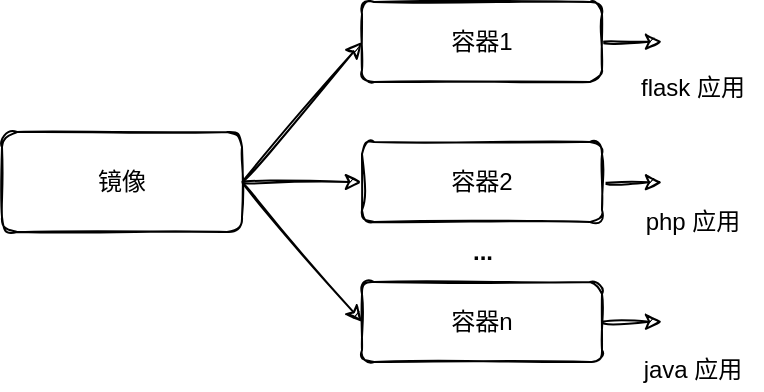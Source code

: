<mxfile version="17.5.0" type="github">
  <diagram id="ZTD5AlD4Z6yrbaF1aX5O" name="第 1 页">
    <mxGraphModel dx="981" dy="526" grid="1" gridSize="10" guides="1" tooltips="1" connect="1" arrows="1" fold="1" page="1" pageScale="1" pageWidth="827" pageHeight="1169" math="0" shadow="0">
      <root>
        <mxCell id="0" />
        <mxCell id="1" parent="0" />
        <mxCell id="px7W5Aw0a_3d5WCH5GeK-6" style="edgeStyle=none;rounded=1;orthogonalLoop=1;jettySize=auto;html=1;exitX=1;exitY=0.5;exitDx=0;exitDy=0;entryX=0;entryY=0.5;entryDx=0;entryDy=0;sketch=1;curved=1;" edge="1" parent="1" source="px7W5Aw0a_3d5WCH5GeK-1" target="px7W5Aw0a_3d5WCH5GeK-2">
          <mxGeometry relative="1" as="geometry" />
        </mxCell>
        <mxCell id="px7W5Aw0a_3d5WCH5GeK-7" style="edgeStyle=none;rounded=1;orthogonalLoop=1;jettySize=auto;html=1;exitX=1;exitY=0.5;exitDx=0;exitDy=0;entryX=0;entryY=0.5;entryDx=0;entryDy=0;sketch=1;curved=1;" edge="1" parent="1" source="px7W5Aw0a_3d5WCH5GeK-1" target="px7W5Aw0a_3d5WCH5GeK-3">
          <mxGeometry relative="1" as="geometry" />
        </mxCell>
        <mxCell id="px7W5Aw0a_3d5WCH5GeK-8" style="edgeStyle=none;rounded=1;orthogonalLoop=1;jettySize=auto;html=1;exitX=1;exitY=0.5;exitDx=0;exitDy=0;entryX=0;entryY=0.5;entryDx=0;entryDy=0;sketch=1;curved=1;" edge="1" parent="1" source="px7W5Aw0a_3d5WCH5GeK-1" target="px7W5Aw0a_3d5WCH5GeK-4">
          <mxGeometry relative="1" as="geometry" />
        </mxCell>
        <mxCell id="px7W5Aw0a_3d5WCH5GeK-1" value="镜像" style="rounded=1;whiteSpace=wrap;html=1;sketch=1;" vertex="1" parent="1">
          <mxGeometry x="190" y="215" width="120" height="50" as="geometry" />
        </mxCell>
        <mxCell id="px7W5Aw0a_3d5WCH5GeK-28" style="edgeStyle=none;rounded=1;orthogonalLoop=1;jettySize=auto;html=1;exitX=1;exitY=0.5;exitDx=0;exitDy=0;sketch=1;curved=1;" edge="1" parent="1" source="px7W5Aw0a_3d5WCH5GeK-2">
          <mxGeometry relative="1" as="geometry">
            <mxPoint x="520" y="169.862" as="targetPoint" />
          </mxGeometry>
        </mxCell>
        <mxCell id="px7W5Aw0a_3d5WCH5GeK-2" value="容器1" style="rounded=1;whiteSpace=wrap;html=1;sketch=1;" vertex="1" parent="1">
          <mxGeometry x="370" y="150" width="120" height="40" as="geometry" />
        </mxCell>
        <mxCell id="px7W5Aw0a_3d5WCH5GeK-30" style="edgeStyle=none;rounded=1;orthogonalLoop=1;jettySize=auto;html=1;exitX=1;exitY=0.5;exitDx=0;exitDy=0;sketch=1;curved=1;" edge="1" parent="1" source="px7W5Aw0a_3d5WCH5GeK-3">
          <mxGeometry relative="1" as="geometry">
            <mxPoint x="520" y="240.207" as="targetPoint" />
          </mxGeometry>
        </mxCell>
        <mxCell id="px7W5Aw0a_3d5WCH5GeK-3" value="容器2" style="rounded=1;whiteSpace=wrap;html=1;sketch=1;" vertex="1" parent="1">
          <mxGeometry x="370" y="220" width="120" height="40" as="geometry" />
        </mxCell>
        <mxCell id="px7W5Aw0a_3d5WCH5GeK-31" style="edgeStyle=none;rounded=1;orthogonalLoop=1;jettySize=auto;html=1;exitX=1;exitY=0.5;exitDx=0;exitDy=0;sketch=1;curved=1;" edge="1" parent="1" source="px7W5Aw0a_3d5WCH5GeK-4">
          <mxGeometry relative="1" as="geometry">
            <mxPoint x="520" y="309.862" as="targetPoint" />
          </mxGeometry>
        </mxCell>
        <mxCell id="px7W5Aw0a_3d5WCH5GeK-4" value="容器n" style="rounded=1;whiteSpace=wrap;html=1;sketch=1;" vertex="1" parent="1">
          <mxGeometry x="370" y="290" width="120" height="40" as="geometry" />
        </mxCell>
        <mxCell id="px7W5Aw0a_3d5WCH5GeK-9" value="&lt;b&gt;...&lt;/b&gt;" style="text;html=1;align=center;verticalAlign=middle;resizable=0;points=[];autosize=1;strokeColor=none;fillColor=none;sketch=1;rounded=1;" vertex="1" parent="1">
          <mxGeometry x="415" y="265" width="30" height="20" as="geometry" />
        </mxCell>
        <mxCell id="px7W5Aw0a_3d5WCH5GeK-17" value="" style="group;sketch=1;rounded=1;" vertex="1" connectable="0" parent="1">
          <mxGeometry x="500" y="153" width="70" height="50" as="geometry" />
        </mxCell>
        <mxCell id="px7W5Aw0a_3d5WCH5GeK-15" value="" style="shape=image;html=1;verticalAlign=top;verticalLabelPosition=bottom;imageAspect=0;aspect=fixed;image=https://cdn1.iconfinder.com/data/icons/100-basic-for-user-interface/32/29-Screen-128.png;sketch=1;rounded=1;" vertex="1" parent="px7W5Aw0a_3d5WCH5GeK-17">
          <mxGeometry x="20" width="30" height="30" as="geometry" />
        </mxCell>
        <mxCell id="px7W5Aw0a_3d5WCH5GeK-16" value="flask 应用" style="text;html=1;align=center;verticalAlign=middle;resizable=0;points=[];autosize=1;strokeColor=none;fillColor=none;sketch=1;rounded=1;" vertex="1" parent="px7W5Aw0a_3d5WCH5GeK-17">
          <mxGeometry y="30" width="70" height="20" as="geometry" />
        </mxCell>
        <mxCell id="px7W5Aw0a_3d5WCH5GeK-21" value="" style="group;sketch=1;rounded=1;" vertex="1" connectable="0" parent="1">
          <mxGeometry x="500" y="220" width="70" height="50" as="geometry" />
        </mxCell>
        <mxCell id="px7W5Aw0a_3d5WCH5GeK-22" value="" style="shape=image;html=1;verticalAlign=top;verticalLabelPosition=bottom;imageAspect=0;aspect=fixed;image=https://cdn1.iconfinder.com/data/icons/100-basic-for-user-interface/32/29-Screen-128.png;sketch=1;rounded=1;" vertex="1" parent="px7W5Aw0a_3d5WCH5GeK-21">
          <mxGeometry x="20" width="30" height="30" as="geometry" />
        </mxCell>
        <mxCell id="px7W5Aw0a_3d5WCH5GeK-23" value="php 应用" style="text;html=1;align=center;verticalAlign=middle;resizable=0;points=[];autosize=1;strokeColor=none;fillColor=none;sketch=1;rounded=1;" vertex="1" parent="px7W5Aw0a_3d5WCH5GeK-21">
          <mxGeometry x="5" y="30" width="60" height="20" as="geometry" />
        </mxCell>
        <mxCell id="px7W5Aw0a_3d5WCH5GeK-24" value="" style="group;sketch=1;rounded=1;" vertex="1" connectable="0" parent="1">
          <mxGeometry x="500" y="294" width="70" height="50" as="geometry" />
        </mxCell>
        <mxCell id="px7W5Aw0a_3d5WCH5GeK-25" value="" style="shape=image;html=1;verticalAlign=top;verticalLabelPosition=bottom;imageAspect=0;aspect=fixed;image=https://cdn1.iconfinder.com/data/icons/100-basic-for-user-interface/32/29-Screen-128.png;sketch=1;rounded=1;" vertex="1" parent="px7W5Aw0a_3d5WCH5GeK-24">
          <mxGeometry x="20" width="30" height="30" as="geometry" />
        </mxCell>
        <mxCell id="px7W5Aw0a_3d5WCH5GeK-26" value="java 应用" style="text;html=1;align=center;verticalAlign=middle;resizable=0;points=[];autosize=1;strokeColor=none;fillColor=none;sketch=1;rounded=1;" vertex="1" parent="px7W5Aw0a_3d5WCH5GeK-24">
          <mxGeometry x="5" y="30" width="60" height="20" as="geometry" />
        </mxCell>
      </root>
    </mxGraphModel>
  </diagram>
</mxfile>
